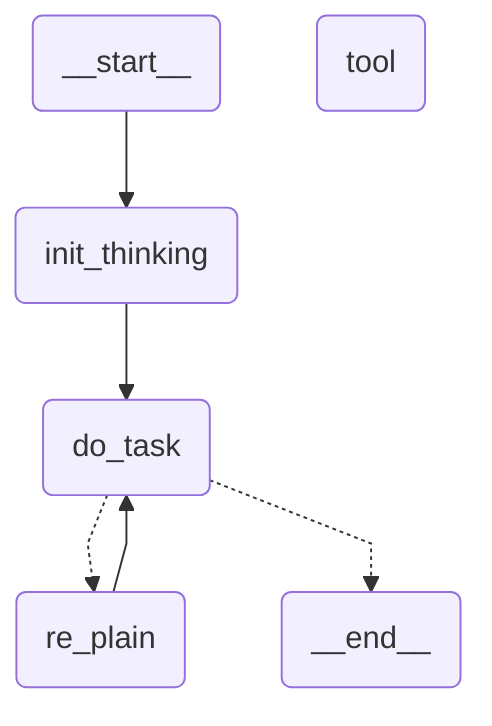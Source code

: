 ---
config:
  flowchart:
    curve: linear
---
graph TD;
	__start__(<p>__start__</p>)
	init_thinking(init_thinking)
	re_plain(re_plain)
	do_task(do_task)
	tool(tool)
	__end__(<p>__end__</p>)
	__start__ --> init_thinking;
	do_task -.-> re_plain;
	init_thinking --> do_task;
	re_plain --> do_task;
	do_task -.-> __end__;
	classDef default fill:#f2f0ff,line-height:1.2
	classDef first fill-opacity:0
	classDef last fill:#bfb6fc